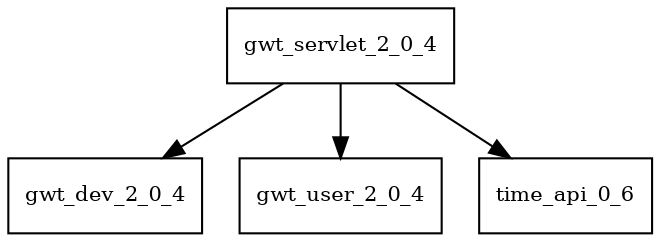 digraph gwt_servlet_2_0_4_dependencies {
  node [shape = box, fontsize=10.0];
  gwt_servlet_2_0_4 -> gwt_dev_2_0_4;
  gwt_servlet_2_0_4 -> gwt_user_2_0_4;
  gwt_servlet_2_0_4 -> time_api_0_6;
}
